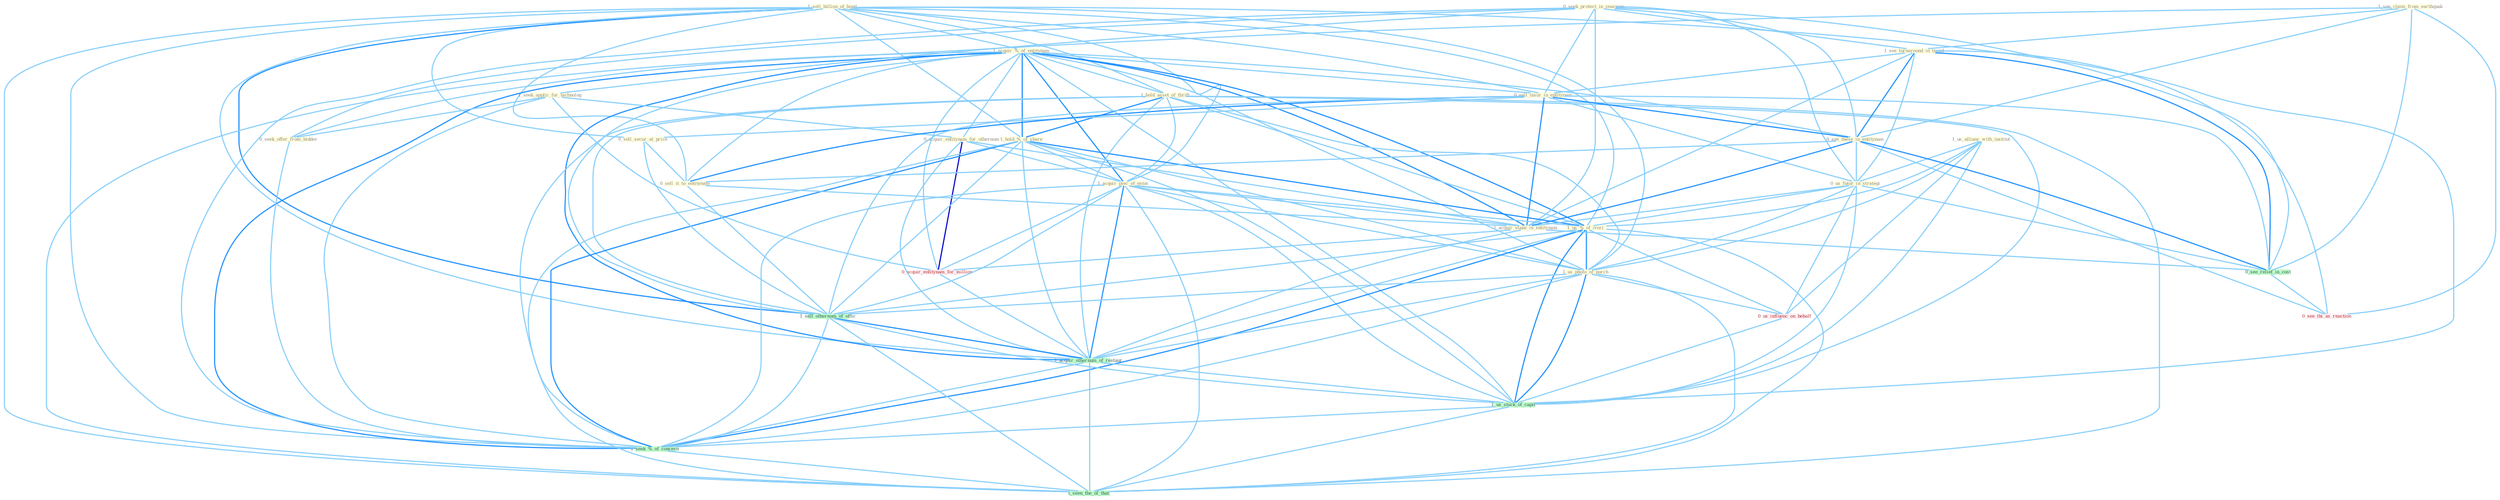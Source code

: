 Graph G{ 
    node
    [shape=polygon,style=filled,width=.5,height=.06,color="#BDFCC9",fixedsize=true,fontsize=4,
    fontcolor="#2f4f4f"];
    {node
    [color="#ffffe0", fontcolor="#8b7d6b"] "1_see_claim_from_earthquak " "1_sell_billion_of_bond " "1_acquir_%_of_entitynam " "0_seek_protect_in_yearnum " "1_seek_applic_for_technolog " "1_hold_asset_of_thrift " "1_see_turnaround_in_trend " "1_us_allianc_with_institut " "0_sell_insur_in_entitynam " "0_acquir_entitynam_for_othernum " "1_hold_%_of_share " "0_see_these_in_entitynam " "0_seek_offer_from_bidder " "0_us_futur_in_strategi " "1_acquir_piec_of_estat " "0_sell_secur_at_price " "0_sell_it_to_entitynam " "1_us_%_of_ivori " "1_acquir_stake_in_entitynam " "1_us_photo_of_porch "}
{node [color="#fff0f5", fontcolor="#b22222"] "0_acquir_entitynam_for_million " "0_us_influenc_on_behalf " "0_see_thi_as_reaction "}
edge [color="#B0E2FF"];

	"1_see_claim_from_earthquak " -- "1_see_turnaround_in_trend " [w="1", color="#87cefa" ];
	"1_see_claim_from_earthquak " -- "0_see_these_in_entitynam " [w="1", color="#87cefa" ];
	"1_see_claim_from_earthquak " -- "0_seek_offer_from_bidder " [w="1", color="#87cefa" ];
	"1_see_claim_from_earthquak " -- "0_see_relief_in_cost " [w="1", color="#87cefa" ];
	"1_see_claim_from_earthquak " -- "0_see_thi_as_reaction " [w="1", color="#87cefa" ];
	"1_sell_billion_of_bond " -- "1_acquir_%_of_entitynam " [w="1", color="#87cefa" ];
	"1_sell_billion_of_bond " -- "1_hold_asset_of_thrift " [w="1", color="#87cefa" ];
	"1_sell_billion_of_bond " -- "0_sell_insur_in_entitynam " [w="1", color="#87cefa" ];
	"1_sell_billion_of_bond " -- "1_hold_%_of_share " [w="1", color="#87cefa" ];
	"1_sell_billion_of_bond " -- "1_acquir_piec_of_estat " [w="1", color="#87cefa" ];
	"1_sell_billion_of_bond " -- "0_sell_secur_at_price " [w="1", color="#87cefa" ];
	"1_sell_billion_of_bond " -- "0_sell_it_to_entitynam " [w="1", color="#87cefa" ];
	"1_sell_billion_of_bond " -- "1_us_%_of_ivori " [w="1", color="#87cefa" ];
	"1_sell_billion_of_bond " -- "1_us_photo_of_porch " [w="1", color="#87cefa" ];
	"1_sell_billion_of_bond " -- "1_sell_othernum_of_offic " [w="2", color="#1e90ff" , len=0.8];
	"1_sell_billion_of_bond " -- "1_acquir_othernum_of_restaur " [w="1", color="#87cefa" ];
	"1_sell_billion_of_bond " -- "1_us_stock_of_capit " [w="1", color="#87cefa" ];
	"1_sell_billion_of_bond " -- "1_seek_%_of_concern " [w="1", color="#87cefa" ];
	"1_sell_billion_of_bond " -- "1_seen_the_of_that " [w="1", color="#87cefa" ];
	"1_acquir_%_of_entitynam " -- "1_hold_asset_of_thrift " [w="1", color="#87cefa" ];
	"1_acquir_%_of_entitynam " -- "0_sell_insur_in_entitynam " [w="1", color="#87cefa" ];
	"1_acquir_%_of_entitynam " -- "0_acquir_entitynam_for_othernum " [w="1", color="#87cefa" ];
	"1_acquir_%_of_entitynam " -- "1_hold_%_of_share " [w="2", color="#1e90ff" , len=0.8];
	"1_acquir_%_of_entitynam " -- "0_see_these_in_entitynam " [w="1", color="#87cefa" ];
	"1_acquir_%_of_entitynam " -- "1_acquir_piec_of_estat " [w="2", color="#1e90ff" , len=0.8];
	"1_acquir_%_of_entitynam " -- "0_sell_it_to_entitynam " [w="1", color="#87cefa" ];
	"1_acquir_%_of_entitynam " -- "1_us_%_of_ivori " [w="2", color="#1e90ff" , len=0.8];
	"1_acquir_%_of_entitynam " -- "1_acquir_stake_in_entitynam " [w="2", color="#1e90ff" , len=0.8];
	"1_acquir_%_of_entitynam " -- "1_us_photo_of_porch " [w="1", color="#87cefa" ];
	"1_acquir_%_of_entitynam " -- "0_acquir_entitynam_for_million " [w="1", color="#87cefa" ];
	"1_acquir_%_of_entitynam " -- "1_sell_othernum_of_offic " [w="1", color="#87cefa" ];
	"1_acquir_%_of_entitynam " -- "1_acquir_othernum_of_restaur " [w="2", color="#1e90ff" , len=0.8];
	"1_acquir_%_of_entitynam " -- "1_us_stock_of_capit " [w="1", color="#87cefa" ];
	"1_acquir_%_of_entitynam " -- "1_seek_%_of_concern " [w="2", color="#1e90ff" , len=0.8];
	"1_acquir_%_of_entitynam " -- "1_seen_the_of_that " [w="1", color="#87cefa" ];
	"0_seek_protect_in_yearnum " -- "1_seek_applic_for_technolog " [w="1", color="#87cefa" ];
	"0_seek_protect_in_yearnum " -- "1_see_turnaround_in_trend " [w="1", color="#87cefa" ];
	"0_seek_protect_in_yearnum " -- "0_sell_insur_in_entitynam " [w="1", color="#87cefa" ];
	"0_seek_protect_in_yearnum " -- "0_see_these_in_entitynam " [w="1", color="#87cefa" ];
	"0_seek_protect_in_yearnum " -- "0_seek_offer_from_bidder " [w="1", color="#87cefa" ];
	"0_seek_protect_in_yearnum " -- "0_us_futur_in_strategi " [w="1", color="#87cefa" ];
	"0_seek_protect_in_yearnum " -- "1_acquir_stake_in_entitynam " [w="1", color="#87cefa" ];
	"0_seek_protect_in_yearnum " -- "0_see_relief_in_cost " [w="1", color="#87cefa" ];
	"0_seek_protect_in_yearnum " -- "1_seek_%_of_concern " [w="1", color="#87cefa" ];
	"1_seek_applic_for_technolog " -- "0_acquir_entitynam_for_othernum " [w="1", color="#87cefa" ];
	"1_seek_applic_for_technolog " -- "0_seek_offer_from_bidder " [w="1", color="#87cefa" ];
	"1_seek_applic_for_technolog " -- "0_acquir_entitynam_for_million " [w="1", color="#87cefa" ];
	"1_seek_applic_for_technolog " -- "1_seek_%_of_concern " [w="1", color="#87cefa" ];
	"1_hold_asset_of_thrift " -- "1_hold_%_of_share " [w="2", color="#1e90ff" , len=0.8];
	"1_hold_asset_of_thrift " -- "1_acquir_piec_of_estat " [w="1", color="#87cefa" ];
	"1_hold_asset_of_thrift " -- "1_us_%_of_ivori " [w="1", color="#87cefa" ];
	"1_hold_asset_of_thrift " -- "1_us_photo_of_porch " [w="1", color="#87cefa" ];
	"1_hold_asset_of_thrift " -- "1_sell_othernum_of_offic " [w="1", color="#87cefa" ];
	"1_hold_asset_of_thrift " -- "1_acquir_othernum_of_restaur " [w="1", color="#87cefa" ];
	"1_hold_asset_of_thrift " -- "1_us_stock_of_capit " [w="1", color="#87cefa" ];
	"1_hold_asset_of_thrift " -- "1_seek_%_of_concern " [w="1", color="#87cefa" ];
	"1_hold_asset_of_thrift " -- "1_seen_the_of_that " [w="1", color="#87cefa" ];
	"1_see_turnaround_in_trend " -- "0_sell_insur_in_entitynam " [w="1", color="#87cefa" ];
	"1_see_turnaround_in_trend " -- "0_see_these_in_entitynam " [w="2", color="#1e90ff" , len=0.8];
	"1_see_turnaround_in_trend " -- "0_us_futur_in_strategi " [w="1", color="#87cefa" ];
	"1_see_turnaround_in_trend " -- "1_acquir_stake_in_entitynam " [w="1", color="#87cefa" ];
	"1_see_turnaround_in_trend " -- "0_see_relief_in_cost " [w="2", color="#1e90ff" , len=0.8];
	"1_see_turnaround_in_trend " -- "0_see_thi_as_reaction " [w="1", color="#87cefa" ];
	"1_us_allianc_with_institut " -- "0_us_futur_in_strategi " [w="1", color="#87cefa" ];
	"1_us_allianc_with_institut " -- "1_us_%_of_ivori " [w="1", color="#87cefa" ];
	"1_us_allianc_with_institut " -- "1_us_photo_of_porch " [w="1", color="#87cefa" ];
	"1_us_allianc_with_institut " -- "0_us_influenc_on_behalf " [w="1", color="#87cefa" ];
	"1_us_allianc_with_institut " -- "1_us_stock_of_capit " [w="1", color="#87cefa" ];
	"0_sell_insur_in_entitynam " -- "0_see_these_in_entitynam " [w="2", color="#1e90ff" , len=0.8];
	"0_sell_insur_in_entitynam " -- "0_us_futur_in_strategi " [w="1", color="#87cefa" ];
	"0_sell_insur_in_entitynam " -- "0_sell_secur_at_price " [w="1", color="#87cefa" ];
	"0_sell_insur_in_entitynam " -- "0_sell_it_to_entitynam " [w="2", color="#1e90ff" , len=0.8];
	"0_sell_insur_in_entitynam " -- "1_acquir_stake_in_entitynam " [w="2", color="#1e90ff" , len=0.8];
	"0_sell_insur_in_entitynam " -- "1_sell_othernum_of_offic " [w="1", color="#87cefa" ];
	"0_sell_insur_in_entitynam " -- "0_see_relief_in_cost " [w="1", color="#87cefa" ];
	"0_acquir_entitynam_for_othernum " -- "1_acquir_piec_of_estat " [w="1", color="#87cefa" ];
	"0_acquir_entitynam_for_othernum " -- "1_acquir_stake_in_entitynam " [w="1", color="#87cefa" ];
	"0_acquir_entitynam_for_othernum " -- "0_acquir_entitynam_for_million " [w="3", color="#0000cd" , len=0.6];
	"0_acquir_entitynam_for_othernum " -- "1_acquir_othernum_of_restaur " [w="1", color="#87cefa" ];
	"1_hold_%_of_share " -- "1_acquir_piec_of_estat " [w="1", color="#87cefa" ];
	"1_hold_%_of_share " -- "1_us_%_of_ivori " [w="2", color="#1e90ff" , len=0.8];
	"1_hold_%_of_share " -- "1_us_photo_of_porch " [w="1", color="#87cefa" ];
	"1_hold_%_of_share " -- "1_sell_othernum_of_offic " [w="1", color="#87cefa" ];
	"1_hold_%_of_share " -- "1_acquir_othernum_of_restaur " [w="1", color="#87cefa" ];
	"1_hold_%_of_share " -- "1_us_stock_of_capit " [w="1", color="#87cefa" ];
	"1_hold_%_of_share " -- "1_seek_%_of_concern " [w="2", color="#1e90ff" , len=0.8];
	"1_hold_%_of_share " -- "1_seen_the_of_that " [w="1", color="#87cefa" ];
	"0_see_these_in_entitynam " -- "0_us_futur_in_strategi " [w="1", color="#87cefa" ];
	"0_see_these_in_entitynam " -- "0_sell_it_to_entitynam " [w="1", color="#87cefa" ];
	"0_see_these_in_entitynam " -- "1_acquir_stake_in_entitynam " [w="2", color="#1e90ff" , len=0.8];
	"0_see_these_in_entitynam " -- "0_see_relief_in_cost " [w="2", color="#1e90ff" , len=0.8];
	"0_see_these_in_entitynam " -- "0_see_thi_as_reaction " [w="1", color="#87cefa" ];
	"0_seek_offer_from_bidder " -- "1_seek_%_of_concern " [w="1", color="#87cefa" ];
	"0_us_futur_in_strategi " -- "1_us_%_of_ivori " [w="1", color="#87cefa" ];
	"0_us_futur_in_strategi " -- "1_acquir_stake_in_entitynam " [w="1", color="#87cefa" ];
	"0_us_futur_in_strategi " -- "1_us_photo_of_porch " [w="1", color="#87cefa" ];
	"0_us_futur_in_strategi " -- "0_us_influenc_on_behalf " [w="1", color="#87cefa" ];
	"0_us_futur_in_strategi " -- "0_see_relief_in_cost " [w="1", color="#87cefa" ];
	"0_us_futur_in_strategi " -- "1_us_stock_of_capit " [w="1", color="#87cefa" ];
	"1_acquir_piec_of_estat " -- "1_us_%_of_ivori " [w="1", color="#87cefa" ];
	"1_acquir_piec_of_estat " -- "1_acquir_stake_in_entitynam " [w="1", color="#87cefa" ];
	"1_acquir_piec_of_estat " -- "1_us_photo_of_porch " [w="1", color="#87cefa" ];
	"1_acquir_piec_of_estat " -- "0_acquir_entitynam_for_million " [w="1", color="#87cefa" ];
	"1_acquir_piec_of_estat " -- "1_sell_othernum_of_offic " [w="1", color="#87cefa" ];
	"1_acquir_piec_of_estat " -- "1_acquir_othernum_of_restaur " [w="2", color="#1e90ff" , len=0.8];
	"1_acquir_piec_of_estat " -- "1_us_stock_of_capit " [w="1", color="#87cefa" ];
	"1_acquir_piec_of_estat " -- "1_seek_%_of_concern " [w="1", color="#87cefa" ];
	"1_acquir_piec_of_estat " -- "1_seen_the_of_that " [w="1", color="#87cefa" ];
	"0_sell_secur_at_price " -- "0_sell_it_to_entitynam " [w="1", color="#87cefa" ];
	"0_sell_secur_at_price " -- "1_sell_othernum_of_offic " [w="1", color="#87cefa" ];
	"0_sell_it_to_entitynam " -- "1_acquir_stake_in_entitynam " [w="1", color="#87cefa" ];
	"0_sell_it_to_entitynam " -- "1_sell_othernum_of_offic " [w="1", color="#87cefa" ];
	"1_us_%_of_ivori " -- "1_us_photo_of_porch " [w="2", color="#1e90ff" , len=0.8];
	"1_us_%_of_ivori " -- "1_sell_othernum_of_offic " [w="1", color="#87cefa" ];
	"1_us_%_of_ivori " -- "0_us_influenc_on_behalf " [w="1", color="#87cefa" ];
	"1_us_%_of_ivori " -- "1_acquir_othernum_of_restaur " [w="1", color="#87cefa" ];
	"1_us_%_of_ivori " -- "1_us_stock_of_capit " [w="2", color="#1e90ff" , len=0.8];
	"1_us_%_of_ivori " -- "1_seek_%_of_concern " [w="2", color="#1e90ff" , len=0.8];
	"1_us_%_of_ivori " -- "1_seen_the_of_that " [w="1", color="#87cefa" ];
	"1_acquir_stake_in_entitynam " -- "0_acquir_entitynam_for_million " [w="1", color="#87cefa" ];
	"1_acquir_stake_in_entitynam " -- "0_see_relief_in_cost " [w="1", color="#87cefa" ];
	"1_acquir_stake_in_entitynam " -- "1_acquir_othernum_of_restaur " [w="1", color="#87cefa" ];
	"1_us_photo_of_porch " -- "1_sell_othernum_of_offic " [w="1", color="#87cefa" ];
	"1_us_photo_of_porch " -- "0_us_influenc_on_behalf " [w="1", color="#87cefa" ];
	"1_us_photo_of_porch " -- "1_acquir_othernum_of_restaur " [w="1", color="#87cefa" ];
	"1_us_photo_of_porch " -- "1_us_stock_of_capit " [w="2", color="#1e90ff" , len=0.8];
	"1_us_photo_of_porch " -- "1_seek_%_of_concern " [w="1", color="#87cefa" ];
	"1_us_photo_of_porch " -- "1_seen_the_of_that " [w="1", color="#87cefa" ];
	"0_acquir_entitynam_for_million " -- "1_acquir_othernum_of_restaur " [w="1", color="#87cefa" ];
	"1_sell_othernum_of_offic " -- "1_acquir_othernum_of_restaur " [w="2", color="#1e90ff" , len=0.8];
	"1_sell_othernum_of_offic " -- "1_us_stock_of_capit " [w="1", color="#87cefa" ];
	"1_sell_othernum_of_offic " -- "1_seek_%_of_concern " [w="1", color="#87cefa" ];
	"1_sell_othernum_of_offic " -- "1_seen_the_of_that " [w="1", color="#87cefa" ];
	"0_us_influenc_on_behalf " -- "1_us_stock_of_capit " [w="1", color="#87cefa" ];
	"0_see_relief_in_cost " -- "0_see_thi_as_reaction " [w="1", color="#87cefa" ];
	"1_acquir_othernum_of_restaur " -- "1_us_stock_of_capit " [w="1", color="#87cefa" ];
	"1_acquir_othernum_of_restaur " -- "1_seek_%_of_concern " [w="1", color="#87cefa" ];
	"1_acquir_othernum_of_restaur " -- "1_seen_the_of_that " [w="1", color="#87cefa" ];
	"1_us_stock_of_capit " -- "1_seek_%_of_concern " [w="1", color="#87cefa" ];
	"1_us_stock_of_capit " -- "1_seen_the_of_that " [w="1", color="#87cefa" ];
	"1_seek_%_of_concern " -- "1_seen_the_of_that " [w="1", color="#87cefa" ];
}